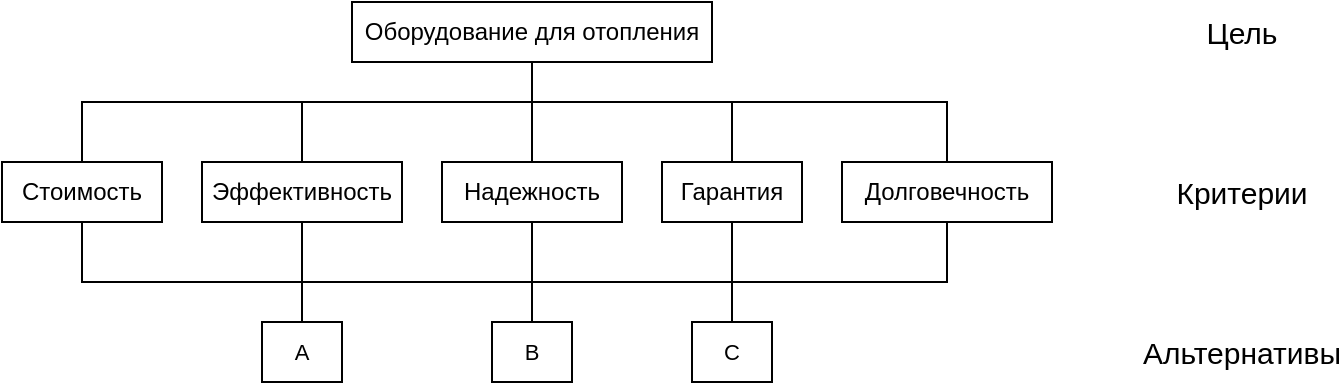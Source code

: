 <mxfile version="24.7.17">
  <diagram name="Страница — 1" id="UQYK7kWtaKlrHVtuBoza">
    <mxGraphModel dx="732" dy="820" grid="1" gridSize="10" guides="1" tooltips="1" connect="1" arrows="1" fold="1" page="1" pageScale="1" pageWidth="827" pageHeight="1169" math="0" shadow="0">
      <root>
        <mxCell id="0" />
        <mxCell id="1" parent="0" />
        <mxCell id="akgfWdo7sqtvnfz_Rpn--9" style="edgeStyle=orthogonalEdgeStyle;rounded=0;orthogonalLoop=1;jettySize=auto;html=1;entryX=0.5;entryY=0;entryDx=0;entryDy=0;endArrow=none;endFill=0;" parent="1" source="akgfWdo7sqtvnfz_Rpn--2" target="akgfWdo7sqtvnfz_Rpn--3" edge="1">
          <mxGeometry relative="1" as="geometry">
            <Array as="points">
              <mxPoint x="335" y="170" />
              <mxPoint x="110" y="170" />
            </Array>
          </mxGeometry>
        </mxCell>
        <mxCell id="akgfWdo7sqtvnfz_Rpn--10" style="edgeStyle=orthogonalEdgeStyle;shape=connector;rounded=0;orthogonalLoop=1;jettySize=auto;html=1;entryX=0.5;entryY=0;entryDx=0;entryDy=0;strokeColor=default;align=center;verticalAlign=middle;fontFamily=Helvetica;fontSize=11;fontColor=default;labelBackgroundColor=default;endArrow=none;endFill=0;" parent="1" source="akgfWdo7sqtvnfz_Rpn--2" target="akgfWdo7sqtvnfz_Rpn--4" edge="1">
          <mxGeometry relative="1" as="geometry">
            <Array as="points">
              <mxPoint x="335" y="170" />
              <mxPoint x="220" y="170" />
            </Array>
          </mxGeometry>
        </mxCell>
        <mxCell id="akgfWdo7sqtvnfz_Rpn--11" value="" style="edgeStyle=orthogonalEdgeStyle;shape=connector;rounded=0;orthogonalLoop=1;jettySize=auto;html=1;strokeColor=default;align=center;verticalAlign=middle;fontFamily=Helvetica;fontSize=11;fontColor=default;labelBackgroundColor=default;endArrow=none;endFill=0;" parent="1" source="akgfWdo7sqtvnfz_Rpn--2" target="akgfWdo7sqtvnfz_Rpn--5" edge="1">
          <mxGeometry relative="1" as="geometry" />
        </mxCell>
        <mxCell id="akgfWdo7sqtvnfz_Rpn--12" style="edgeStyle=orthogonalEdgeStyle;shape=connector;rounded=0;orthogonalLoop=1;jettySize=auto;html=1;entryX=0.5;entryY=0;entryDx=0;entryDy=0;strokeColor=default;align=center;verticalAlign=middle;fontFamily=Helvetica;fontSize=11;fontColor=default;labelBackgroundColor=default;endArrow=none;endFill=0;" parent="1" source="akgfWdo7sqtvnfz_Rpn--2" target="akgfWdo7sqtvnfz_Rpn--6" edge="1">
          <mxGeometry relative="1" as="geometry">
            <Array as="points">
              <mxPoint x="335" y="170" />
              <mxPoint x="543" y="170" />
            </Array>
          </mxGeometry>
        </mxCell>
        <mxCell id="akgfWdo7sqtvnfz_Rpn--13" style="edgeStyle=orthogonalEdgeStyle;shape=connector;rounded=0;orthogonalLoop=1;jettySize=auto;html=1;entryX=0.5;entryY=0;entryDx=0;entryDy=0;strokeColor=default;align=center;verticalAlign=middle;fontFamily=Helvetica;fontSize=11;fontColor=default;labelBackgroundColor=default;endArrow=none;endFill=0;" parent="1" source="akgfWdo7sqtvnfz_Rpn--2" target="akgfWdo7sqtvnfz_Rpn--7" edge="1">
          <mxGeometry relative="1" as="geometry">
            <Array as="points">
              <mxPoint x="335" y="170" />
              <mxPoint x="435" y="170" />
            </Array>
          </mxGeometry>
        </mxCell>
        <mxCell id="akgfWdo7sqtvnfz_Rpn--2" value="Оборудование для отопления" style="rounded=0;whiteSpace=wrap;html=1;" parent="1" vertex="1">
          <mxGeometry x="245" y="120" width="180" height="30" as="geometry" />
        </mxCell>
        <mxCell id="akgfWdo7sqtvnfz_Rpn--18" style="edgeStyle=orthogonalEdgeStyle;shape=connector;rounded=0;orthogonalLoop=1;jettySize=auto;html=1;entryX=0.5;entryY=0;entryDx=0;entryDy=0;strokeColor=default;align=center;verticalAlign=middle;fontFamily=Helvetica;fontSize=11;fontColor=default;labelBackgroundColor=default;endArrow=none;endFill=0;" parent="1" source="akgfWdo7sqtvnfz_Rpn--3" target="akgfWdo7sqtvnfz_Rpn--14" edge="1">
          <mxGeometry relative="1" as="geometry">
            <Array as="points">
              <mxPoint x="110" y="260" />
              <mxPoint x="220" y="260" />
            </Array>
          </mxGeometry>
        </mxCell>
        <mxCell id="akgfWdo7sqtvnfz_Rpn--3" value="Стоимость" style="rounded=0;whiteSpace=wrap;html=1;" parent="1" vertex="1">
          <mxGeometry x="70" y="200" width="80" height="30" as="geometry" />
        </mxCell>
        <mxCell id="akgfWdo7sqtvnfz_Rpn--19" value="" style="edgeStyle=orthogonalEdgeStyle;shape=connector;rounded=0;orthogonalLoop=1;jettySize=auto;html=1;strokeColor=default;align=center;verticalAlign=middle;fontFamily=Helvetica;fontSize=11;fontColor=default;labelBackgroundColor=default;endArrow=none;endFill=0;" parent="1" source="akgfWdo7sqtvnfz_Rpn--4" target="akgfWdo7sqtvnfz_Rpn--14" edge="1">
          <mxGeometry relative="1" as="geometry" />
        </mxCell>
        <mxCell id="akgfWdo7sqtvnfz_Rpn--4" value="Эффективность" style="rounded=0;whiteSpace=wrap;html=1;" parent="1" vertex="1">
          <mxGeometry x="170" y="200" width="100" height="30" as="geometry" />
        </mxCell>
        <mxCell id="akgfWdo7sqtvnfz_Rpn--21" value="" style="edgeStyle=orthogonalEdgeStyle;shape=connector;rounded=0;orthogonalLoop=1;jettySize=auto;html=1;strokeColor=default;align=center;verticalAlign=middle;fontFamily=Helvetica;fontSize=11;fontColor=default;labelBackgroundColor=default;endArrow=none;endFill=0;" parent="1" source="akgfWdo7sqtvnfz_Rpn--5" target="akgfWdo7sqtvnfz_Rpn--15" edge="1">
          <mxGeometry relative="1" as="geometry" />
        </mxCell>
        <mxCell id="akgfWdo7sqtvnfz_Rpn--5" value="Надежность" style="rounded=0;whiteSpace=wrap;html=1;" parent="1" vertex="1">
          <mxGeometry x="290" y="200" width="90" height="30" as="geometry" />
        </mxCell>
        <mxCell id="akgfWdo7sqtvnfz_Rpn--23" style="edgeStyle=orthogonalEdgeStyle;shape=connector;rounded=0;orthogonalLoop=1;jettySize=auto;html=1;strokeColor=default;align=center;verticalAlign=middle;fontFamily=Helvetica;fontSize=11;fontColor=default;labelBackgroundColor=default;endArrow=none;endFill=0;" parent="1" source="akgfWdo7sqtvnfz_Rpn--6" edge="1">
          <mxGeometry relative="1" as="geometry">
            <mxPoint x="220" y="260" as="targetPoint" />
            <Array as="points">
              <mxPoint x="543" y="260" />
            </Array>
          </mxGeometry>
        </mxCell>
        <mxCell id="akgfWdo7sqtvnfz_Rpn--6" value="Долговечность" style="rounded=0;whiteSpace=wrap;html=1;" parent="1" vertex="1">
          <mxGeometry x="490" y="200" width="105" height="30" as="geometry" />
        </mxCell>
        <mxCell id="akgfWdo7sqtvnfz_Rpn--22" value="" style="edgeStyle=orthogonalEdgeStyle;shape=connector;rounded=0;orthogonalLoop=1;jettySize=auto;html=1;strokeColor=default;align=center;verticalAlign=middle;fontFamily=Helvetica;fontSize=11;fontColor=default;labelBackgroundColor=default;endArrow=none;endFill=0;" parent="1" source="akgfWdo7sqtvnfz_Rpn--7" target="akgfWdo7sqtvnfz_Rpn--16" edge="1">
          <mxGeometry relative="1" as="geometry" />
        </mxCell>
        <mxCell id="akgfWdo7sqtvnfz_Rpn--7" value="Гарантия" style="rounded=0;whiteSpace=wrap;html=1;" parent="1" vertex="1">
          <mxGeometry x="400" y="200" width="70" height="30" as="geometry" />
        </mxCell>
        <mxCell id="akgfWdo7sqtvnfz_Rpn--14" value="А" style="rounded=0;whiteSpace=wrap;html=1;fontFamily=Helvetica;fontSize=11;fontColor=default;labelBackgroundColor=default;" parent="1" vertex="1">
          <mxGeometry x="200" y="280" width="40" height="30" as="geometry" />
        </mxCell>
        <mxCell id="akgfWdo7sqtvnfz_Rpn--15" value="В&lt;span style=&quot;color: rgba(0, 0, 0, 0); font-family: monospace; font-size: 0px; text-align: start; text-wrap: nowrap; background-color: rgb(251, 251, 251);&quot;&gt;%3CmxGraphModel%3E%3Croot%3E%3CmxCell%20id%3D%220%22%2F%3E%3CmxCell%20id%3D%221%22%20parent%3D%220%22%2F%3E%3CmxCell%20id%3D%222%22%20value%3D%22%D0%90%22%20style%3D%22rounded%3D0%3BwhiteSpace%3Dwrap%3Bhtml%3D1%3BfontFamily%3DHelvetica%3BfontSize%3D11%3BfontColor%3Ddefault%3BlabelBackgroundColor%3Ddefault%3B%22%20vertex%3D%221%22%20parent%3D%221%22%3E%3CmxGeometry%20x%3D%22280%22%20y%3D%22330%22%20width%3D%2240%22%20height%3D%2230%22%20as%3D%22geometry%22%2F%3E%3C%2FmxCell%3E%3C%2Froot%3E%3C%2FmxGraphModel%3E&lt;/span&gt;" style="rounded=0;whiteSpace=wrap;html=1;fontFamily=Helvetica;fontSize=11;fontColor=default;labelBackgroundColor=default;" parent="1" vertex="1">
          <mxGeometry x="315" y="280" width="40" height="30" as="geometry" />
        </mxCell>
        <mxCell id="akgfWdo7sqtvnfz_Rpn--16" value="С" style="rounded=0;whiteSpace=wrap;html=1;fontFamily=Helvetica;fontSize=11;fontColor=default;labelBackgroundColor=default;" parent="1" vertex="1">
          <mxGeometry x="415" y="280" width="40" height="30" as="geometry" />
        </mxCell>
        <mxCell id="KgiolzsGilus2yKOPzvl-2" value="&lt;font style=&quot;font-size: 15px;&quot;&gt;Цель&lt;/font&gt;" style="text;html=1;align=center;verticalAlign=middle;whiteSpace=wrap;rounded=0;" vertex="1" parent="1">
          <mxGeometry x="660" y="120" width="60" height="30" as="geometry" />
        </mxCell>
        <mxCell id="KgiolzsGilus2yKOPzvl-3" value="&lt;font style=&quot;font-size: 15px;&quot;&gt;Критерии&lt;/font&gt;" style="text;html=1;align=center;verticalAlign=middle;whiteSpace=wrap;rounded=0;" vertex="1" parent="1">
          <mxGeometry x="660" y="200" width="60" height="30" as="geometry" />
        </mxCell>
        <mxCell id="KgiolzsGilus2yKOPzvl-4" value="&lt;font style=&quot;font-size: 15px;&quot;&gt;Альтернативы&lt;/font&gt;" style="text;html=1;align=center;verticalAlign=middle;whiteSpace=wrap;rounded=0;" vertex="1" parent="1">
          <mxGeometry x="660" y="280" width="60" height="30" as="geometry" />
        </mxCell>
      </root>
    </mxGraphModel>
  </diagram>
</mxfile>
